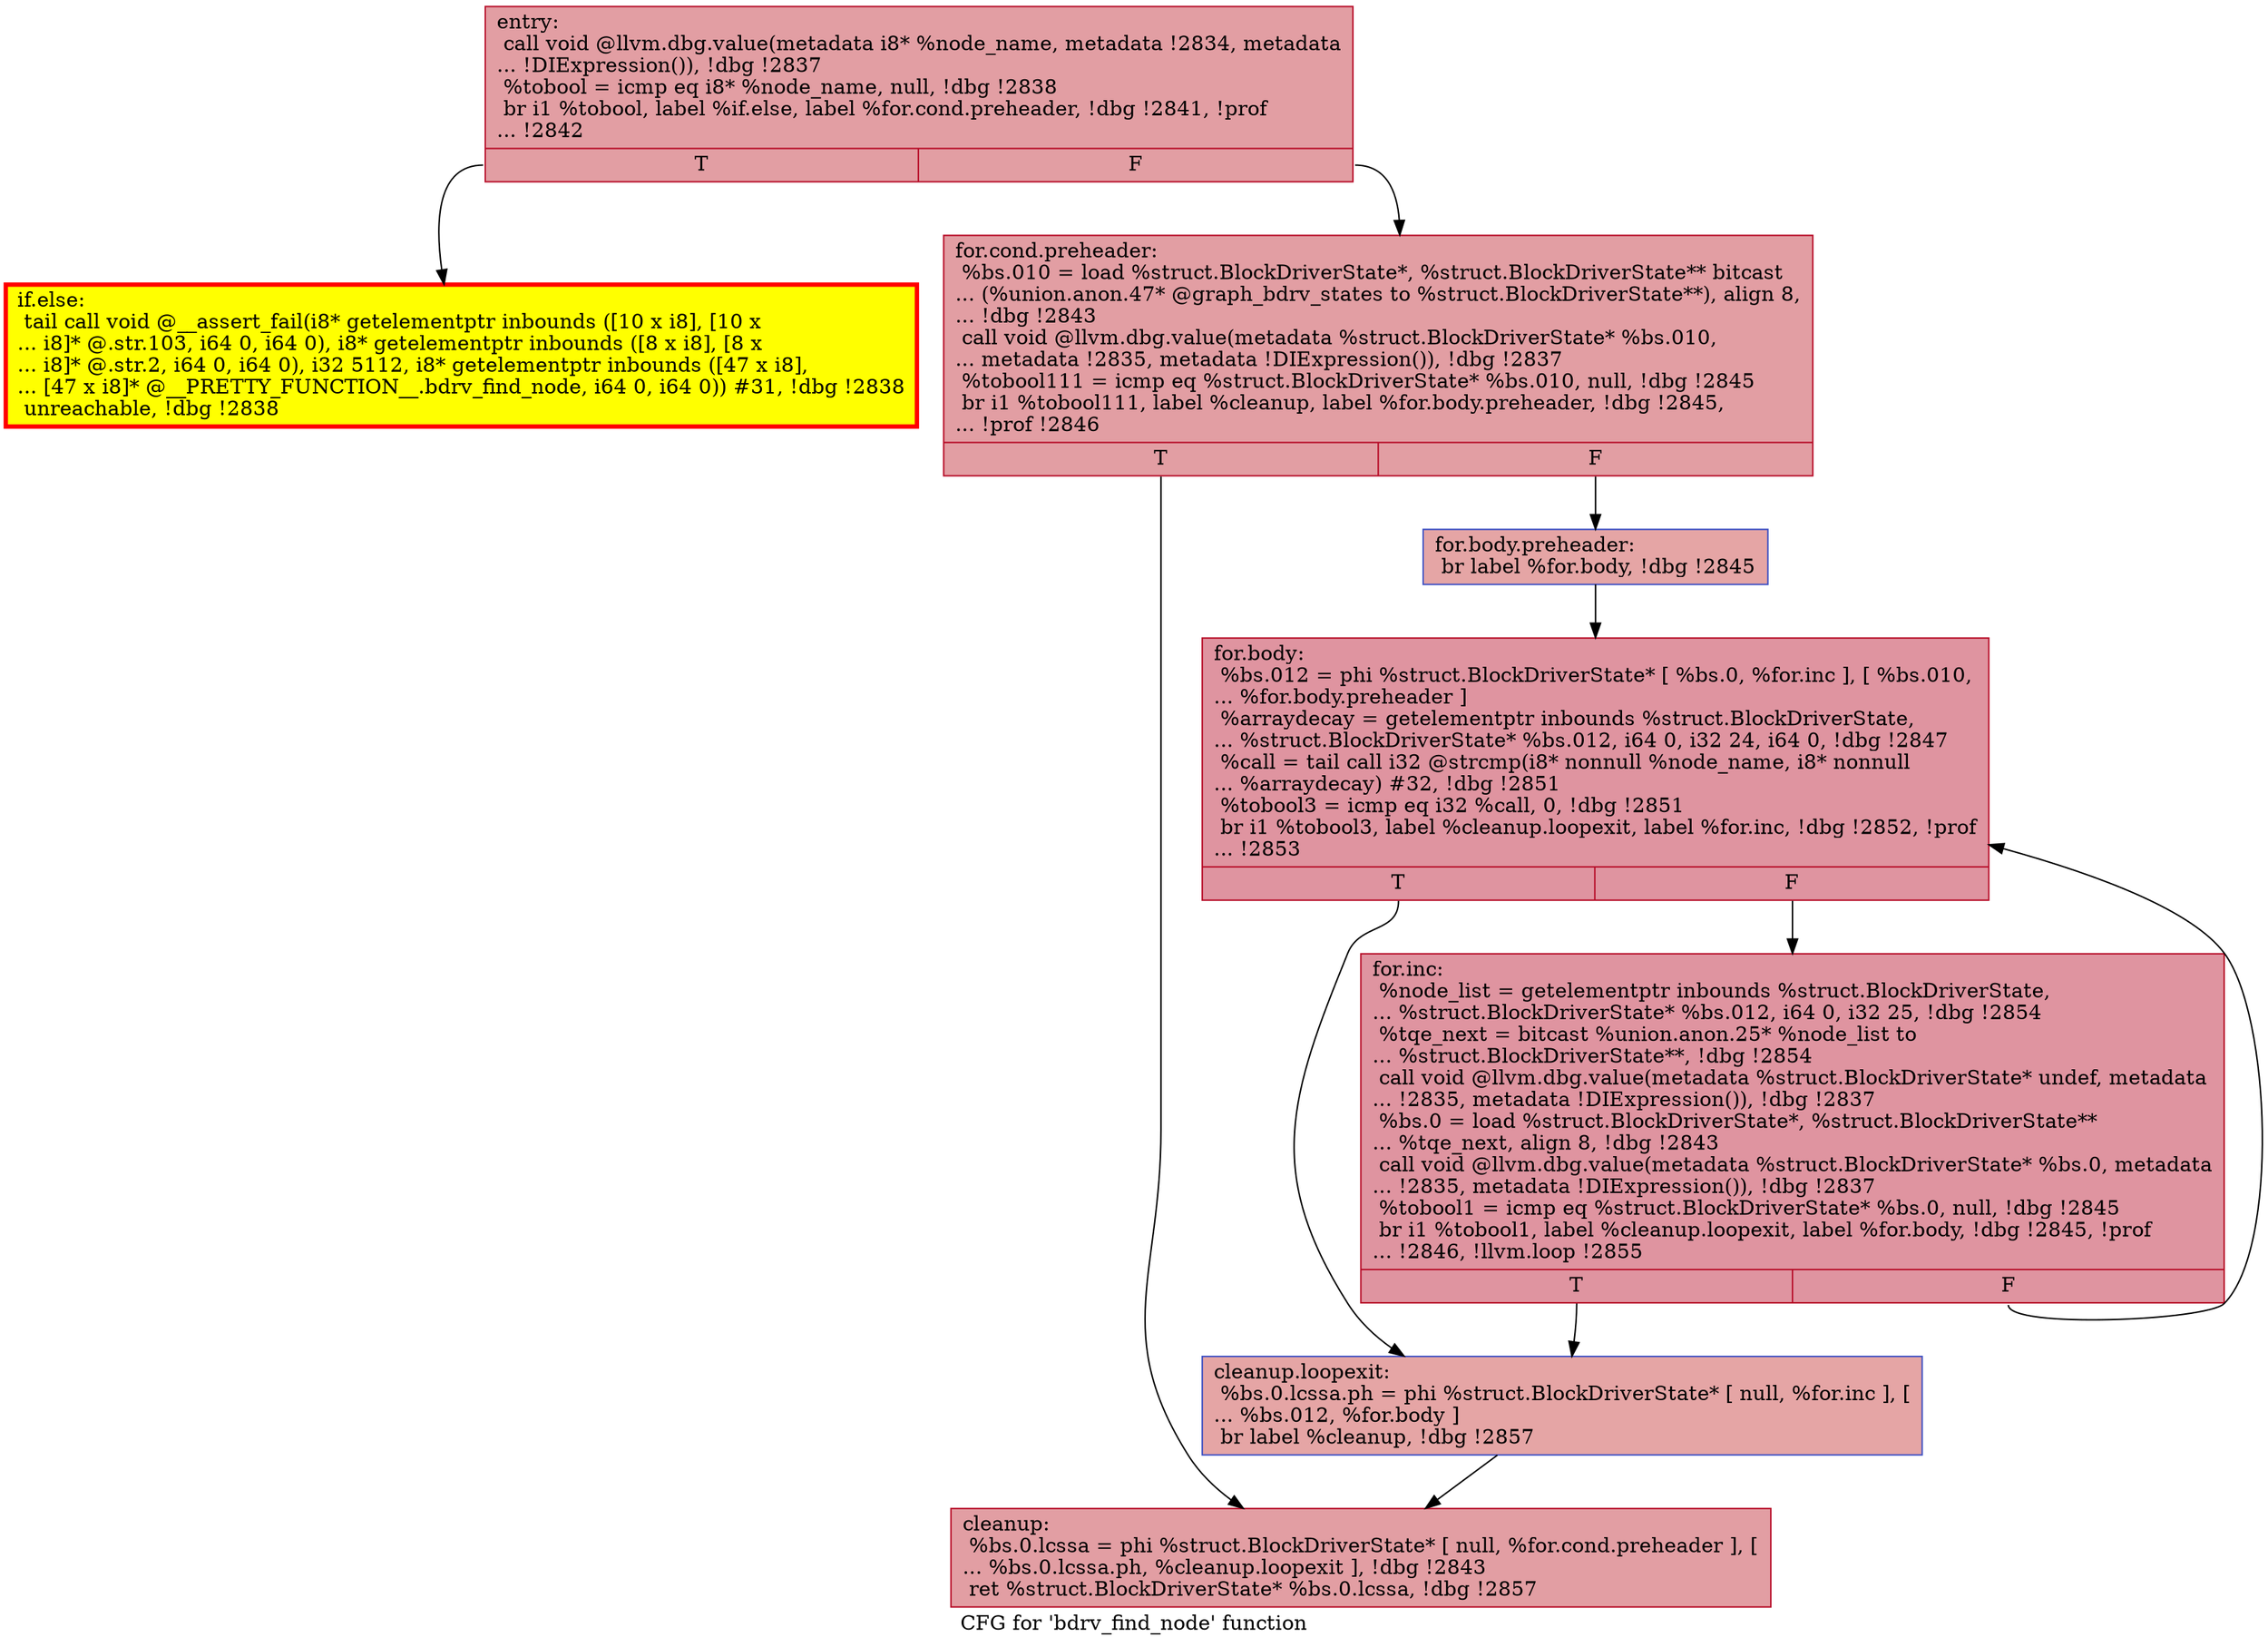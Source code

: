 digraph "CFG for 'bdrv_find_node' function" {
	label="CFG for 'bdrv_find_node' function";

	Node0x55906e5658c0 [shape=record,color="#b70d28ff", style=filled, fillcolor="#be242e70",label="{entry:\l  call void @llvm.dbg.value(metadata i8* %node_name, metadata !2834, metadata\l... !DIExpression()), !dbg !2837\l  %tobool = icmp eq i8* %node_name, null, !dbg !2838\l  br i1 %tobool, label %if.else, label %for.cond.preheader, !dbg !2841, !prof\l... !2842\l|{<s0>T|<s1>F}}"];
	Node0x55906e5658c0:s0 -> Node0x55906e3df8c0;
	Node0x55906e5658c0:s1 -> Node0x55906e524250;
	Node0x55906e524250 [shape=record,color="#b70d28ff", style=filled, fillcolor="#be242e70",label="{for.cond.preheader:                               \l  %bs.010 = load %struct.BlockDriverState*, %struct.BlockDriverState** bitcast\l... (%union.anon.47* @graph_bdrv_states to %struct.BlockDriverState**), align 8,\l... !dbg !2843\l  call void @llvm.dbg.value(metadata %struct.BlockDriverState* %bs.010,\l... metadata !2835, metadata !DIExpression()), !dbg !2837\l  %tobool111 = icmp eq %struct.BlockDriverState* %bs.010, null, !dbg !2845\l  br i1 %tobool111, label %cleanup, label %for.body.preheader, !dbg !2845,\l... !prof !2846\l|{<s0>T|<s1>F}}"];
	Node0x55906e524250:s0 -> Node0x55906e5946e0;
	Node0x55906e524250:s1 -> Node0x55906e3d68d0;
	Node0x55906e3d68d0 [shape=record,color="#3d50c3ff", style=filled, fillcolor="#c5333470",label="{for.body.preheader:                               \l  br label %for.body, !dbg !2845\l}"];
	Node0x55906e3d68d0 -> Node0x55906e593770;
	Node0x55906e3df8c0 [shape=record,penwidth=3.0, style="filled", color="red", fillcolor="yellow",label="{if.else:                                          \l  tail call void @__assert_fail(i8* getelementptr inbounds ([10 x i8], [10 x\l... i8]* @.str.103, i64 0, i64 0), i8* getelementptr inbounds ([8 x i8], [8 x\l... i8]* @.str.2, i64 0, i64 0), i32 5112, i8* getelementptr inbounds ([47 x i8],\l... [47 x i8]* @__PRETTY_FUNCTION__.bdrv_find_node, i64 0, i64 0)) #31, !dbg !2838\l  unreachable, !dbg !2838\l}"];
	Node0x55906e593770 [shape=record,color="#b70d28ff", style=filled, fillcolor="#b70d2870",label="{for.body:                                         \l  %bs.012 = phi %struct.BlockDriverState* [ %bs.0, %for.inc ], [ %bs.010,\l... %for.body.preheader ]\l  %arraydecay = getelementptr inbounds %struct.BlockDriverState,\l... %struct.BlockDriverState* %bs.012, i64 0, i32 24, i64 0, !dbg !2847\l  %call = tail call i32 @strcmp(i8* nonnull %node_name, i8* nonnull\l... %arraydecay) #32, !dbg !2851\l  %tobool3 = icmp eq i32 %call, 0, !dbg !2851\l  br i1 %tobool3, label %cleanup.loopexit, label %for.inc, !dbg !2852, !prof\l... !2853\l|{<s0>T|<s1>F}}"];
	Node0x55906e593770:s0 -> Node0x55906e56cf70;
	Node0x55906e593770:s1 -> Node0x55906e5936c0;
	Node0x55906e5936c0 [shape=record,color="#b70d28ff", style=filled, fillcolor="#b70d2870",label="{for.inc:                                          \l  %node_list = getelementptr inbounds %struct.BlockDriverState,\l... %struct.BlockDriverState* %bs.012, i64 0, i32 25, !dbg !2854\l  %tqe_next = bitcast %union.anon.25* %node_list to\l... %struct.BlockDriverState**, !dbg !2854\l  call void @llvm.dbg.value(metadata %struct.BlockDriverState* undef, metadata\l... !2835, metadata !DIExpression()), !dbg !2837\l  %bs.0 = load %struct.BlockDriverState*, %struct.BlockDriverState**\l... %tqe_next, align 8, !dbg !2843\l  call void @llvm.dbg.value(metadata %struct.BlockDriverState* %bs.0, metadata\l... !2835, metadata !DIExpression()), !dbg !2837\l  %tobool1 = icmp eq %struct.BlockDriverState* %bs.0, null, !dbg !2845\l  br i1 %tobool1, label %cleanup.loopexit, label %for.body, !dbg !2845, !prof\l... !2846, !llvm.loop !2855\l|{<s0>T|<s1>F}}"];
	Node0x55906e5936c0:s0 -> Node0x55906e56cf70;
	Node0x55906e5936c0:s1 -> Node0x55906e593770;
	Node0x55906e56cf70 [shape=record,color="#3d50c3ff", style=filled, fillcolor="#c5333470",label="{cleanup.loopexit:                                 \l  %bs.0.lcssa.ph = phi %struct.BlockDriverState* [ null, %for.inc ], [\l... %bs.012, %for.body ]\l  br label %cleanup, !dbg !2857\l}"];
	Node0x55906e56cf70 -> Node0x55906e5946e0;
	Node0x55906e5946e0 [shape=record,color="#b70d28ff", style=filled, fillcolor="#be242e70",label="{cleanup:                                          \l  %bs.0.lcssa = phi %struct.BlockDriverState* [ null, %for.cond.preheader ], [\l... %bs.0.lcssa.ph, %cleanup.loopexit ], !dbg !2843\l  ret %struct.BlockDriverState* %bs.0.lcssa, !dbg !2857\l}"];
}
